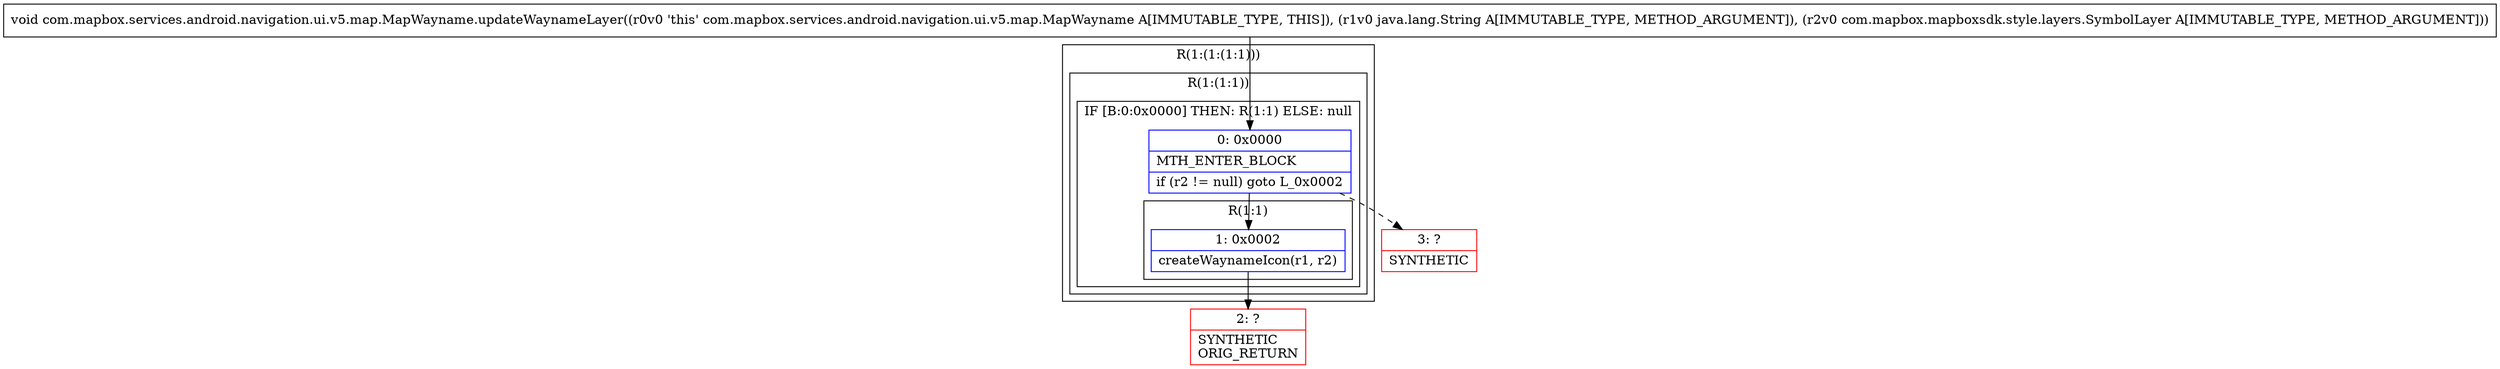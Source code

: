 digraph "CFG forcom.mapbox.services.android.navigation.ui.v5.map.MapWayname.updateWaynameLayer(Ljava\/lang\/String;Lcom\/mapbox\/mapboxsdk\/style\/layers\/SymbolLayer;)V" {
subgraph cluster_Region_738764344 {
label = "R(1:(1:(1:1)))";
node [shape=record,color=blue];
subgraph cluster_Region_1594150861 {
label = "R(1:(1:1))";
node [shape=record,color=blue];
subgraph cluster_IfRegion_1460620094 {
label = "IF [B:0:0x0000] THEN: R(1:1) ELSE: null";
node [shape=record,color=blue];
Node_0 [shape=record,label="{0\:\ 0x0000|MTH_ENTER_BLOCK\l|if (r2 != null) goto L_0x0002\l}"];
subgraph cluster_Region_598773372 {
label = "R(1:1)";
node [shape=record,color=blue];
Node_1 [shape=record,label="{1\:\ 0x0002|createWaynameIcon(r1, r2)\l}"];
}
}
}
}
Node_2 [shape=record,color=red,label="{2\:\ ?|SYNTHETIC\lORIG_RETURN\l}"];
Node_3 [shape=record,color=red,label="{3\:\ ?|SYNTHETIC\l}"];
MethodNode[shape=record,label="{void com.mapbox.services.android.navigation.ui.v5.map.MapWayname.updateWaynameLayer((r0v0 'this' com.mapbox.services.android.navigation.ui.v5.map.MapWayname A[IMMUTABLE_TYPE, THIS]), (r1v0 java.lang.String A[IMMUTABLE_TYPE, METHOD_ARGUMENT]), (r2v0 com.mapbox.mapboxsdk.style.layers.SymbolLayer A[IMMUTABLE_TYPE, METHOD_ARGUMENT])) }"];
MethodNode -> Node_0;
Node_0 -> Node_1;
Node_0 -> Node_3[style=dashed];
Node_1 -> Node_2;
}

